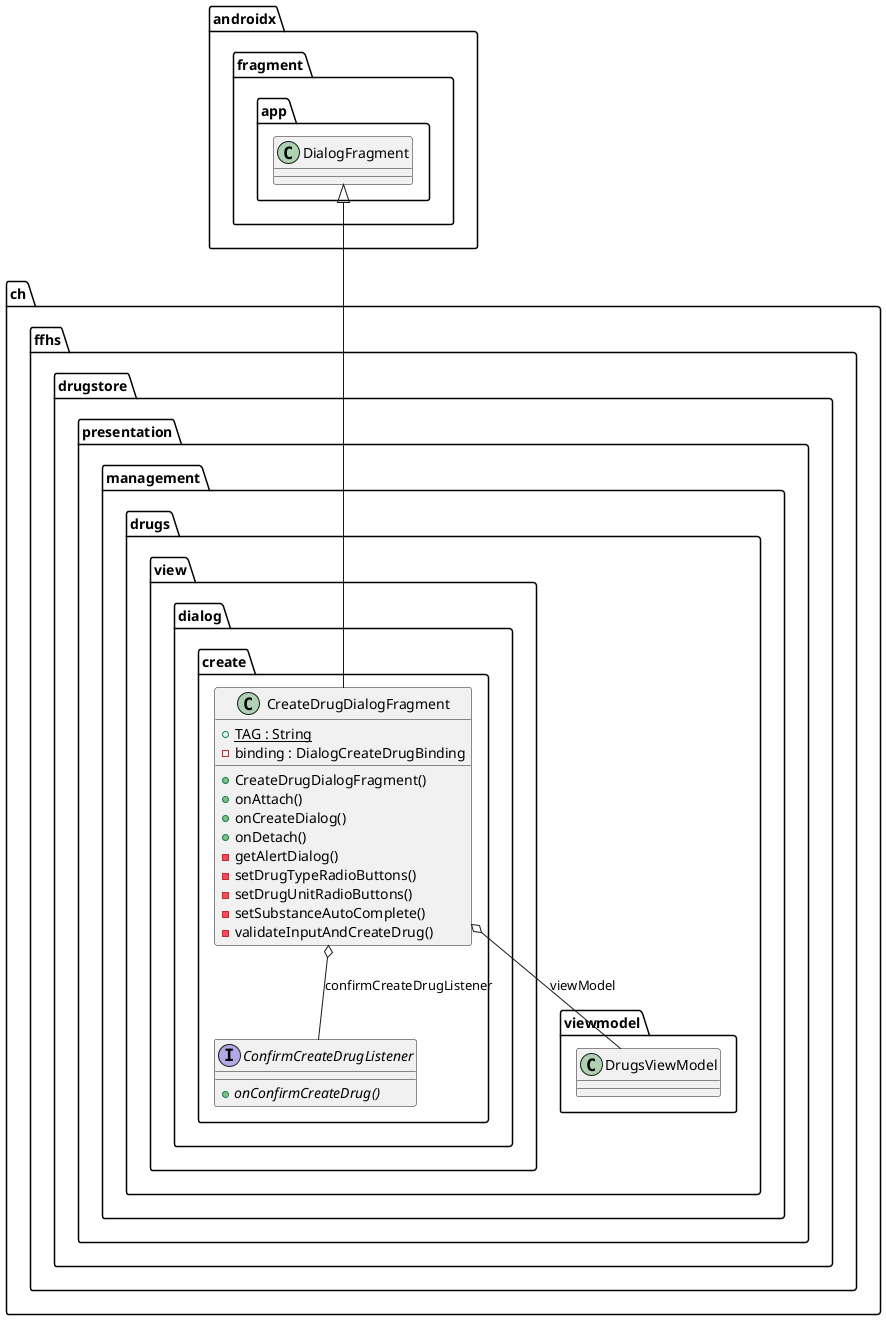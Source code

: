 @startuml

  namespace ch.ffhs.drugstore {
    namespace presentation {
      namespace management {
        namespace drugs.view {
          namespace dialog {
            namespace create {
              interface ch.ffhs.drugstore.presentation.management.drugs.view.dialog.create.ConfirmCreateDrugListener {
                  {abstract} + onConfirmCreateDrug()
              }
            }
          }
        }
      }
    }
  }
  

  namespace ch.ffhs.drugstore {
    namespace presentation {
      namespace management {
        namespace drugs.view {
          namespace dialog {
            namespace create {
              class ch.ffhs.drugstore.presentation.management.drugs.view.dialog.create.CreateDrugDialogFragment {
                  {static} + TAG : String
                  - binding : DialogCreateDrugBinding
                  + CreateDrugDialogFragment()
                  + onAttach()
                  + onCreateDialog()
                  + onDetach()
                  - getAlertDialog()
                  - setDrugTypeRadioButtons()
                  - setDrugUnitRadioButtons()
                  - setSubstanceAutoComplete()
                  - validateInputAndCreateDrug()
              }
            }
          }
        }
      }
    }
  }
  

  ch.ffhs.drugstore.presentation.management.drugs.view.dialog.create.CreateDrugDialogFragment -up-|> androidx.fragment.app.DialogFragment
  ch.ffhs.drugstore.presentation.management.drugs.view.dialog.create.CreateDrugDialogFragment o-- ch.ffhs.drugstore.presentation.management.drugs.view.dialog.create.ConfirmCreateDrugListener : confirmCreateDrugListener
  ch.ffhs.drugstore.presentation.management.drugs.view.dialog.create.CreateDrugDialogFragment o-- ch.ffhs.drugstore.presentation.management.drugs.viewmodel.DrugsViewModel : viewModel

@enduml
